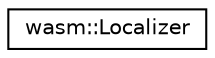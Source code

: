 digraph "Graphical Class Hierarchy"
{
  edge [fontname="Helvetica",fontsize="10",labelfontname="Helvetica",labelfontsize="10"];
  node [fontname="Helvetica",fontsize="10",shape=record];
  rankdir="LR";
  Node0 [label="wasm::Localizer",height=0.2,width=0.4,color="black", fillcolor="white", style="filled",URL="$structwasm_1_1_localizer.html"];
}

